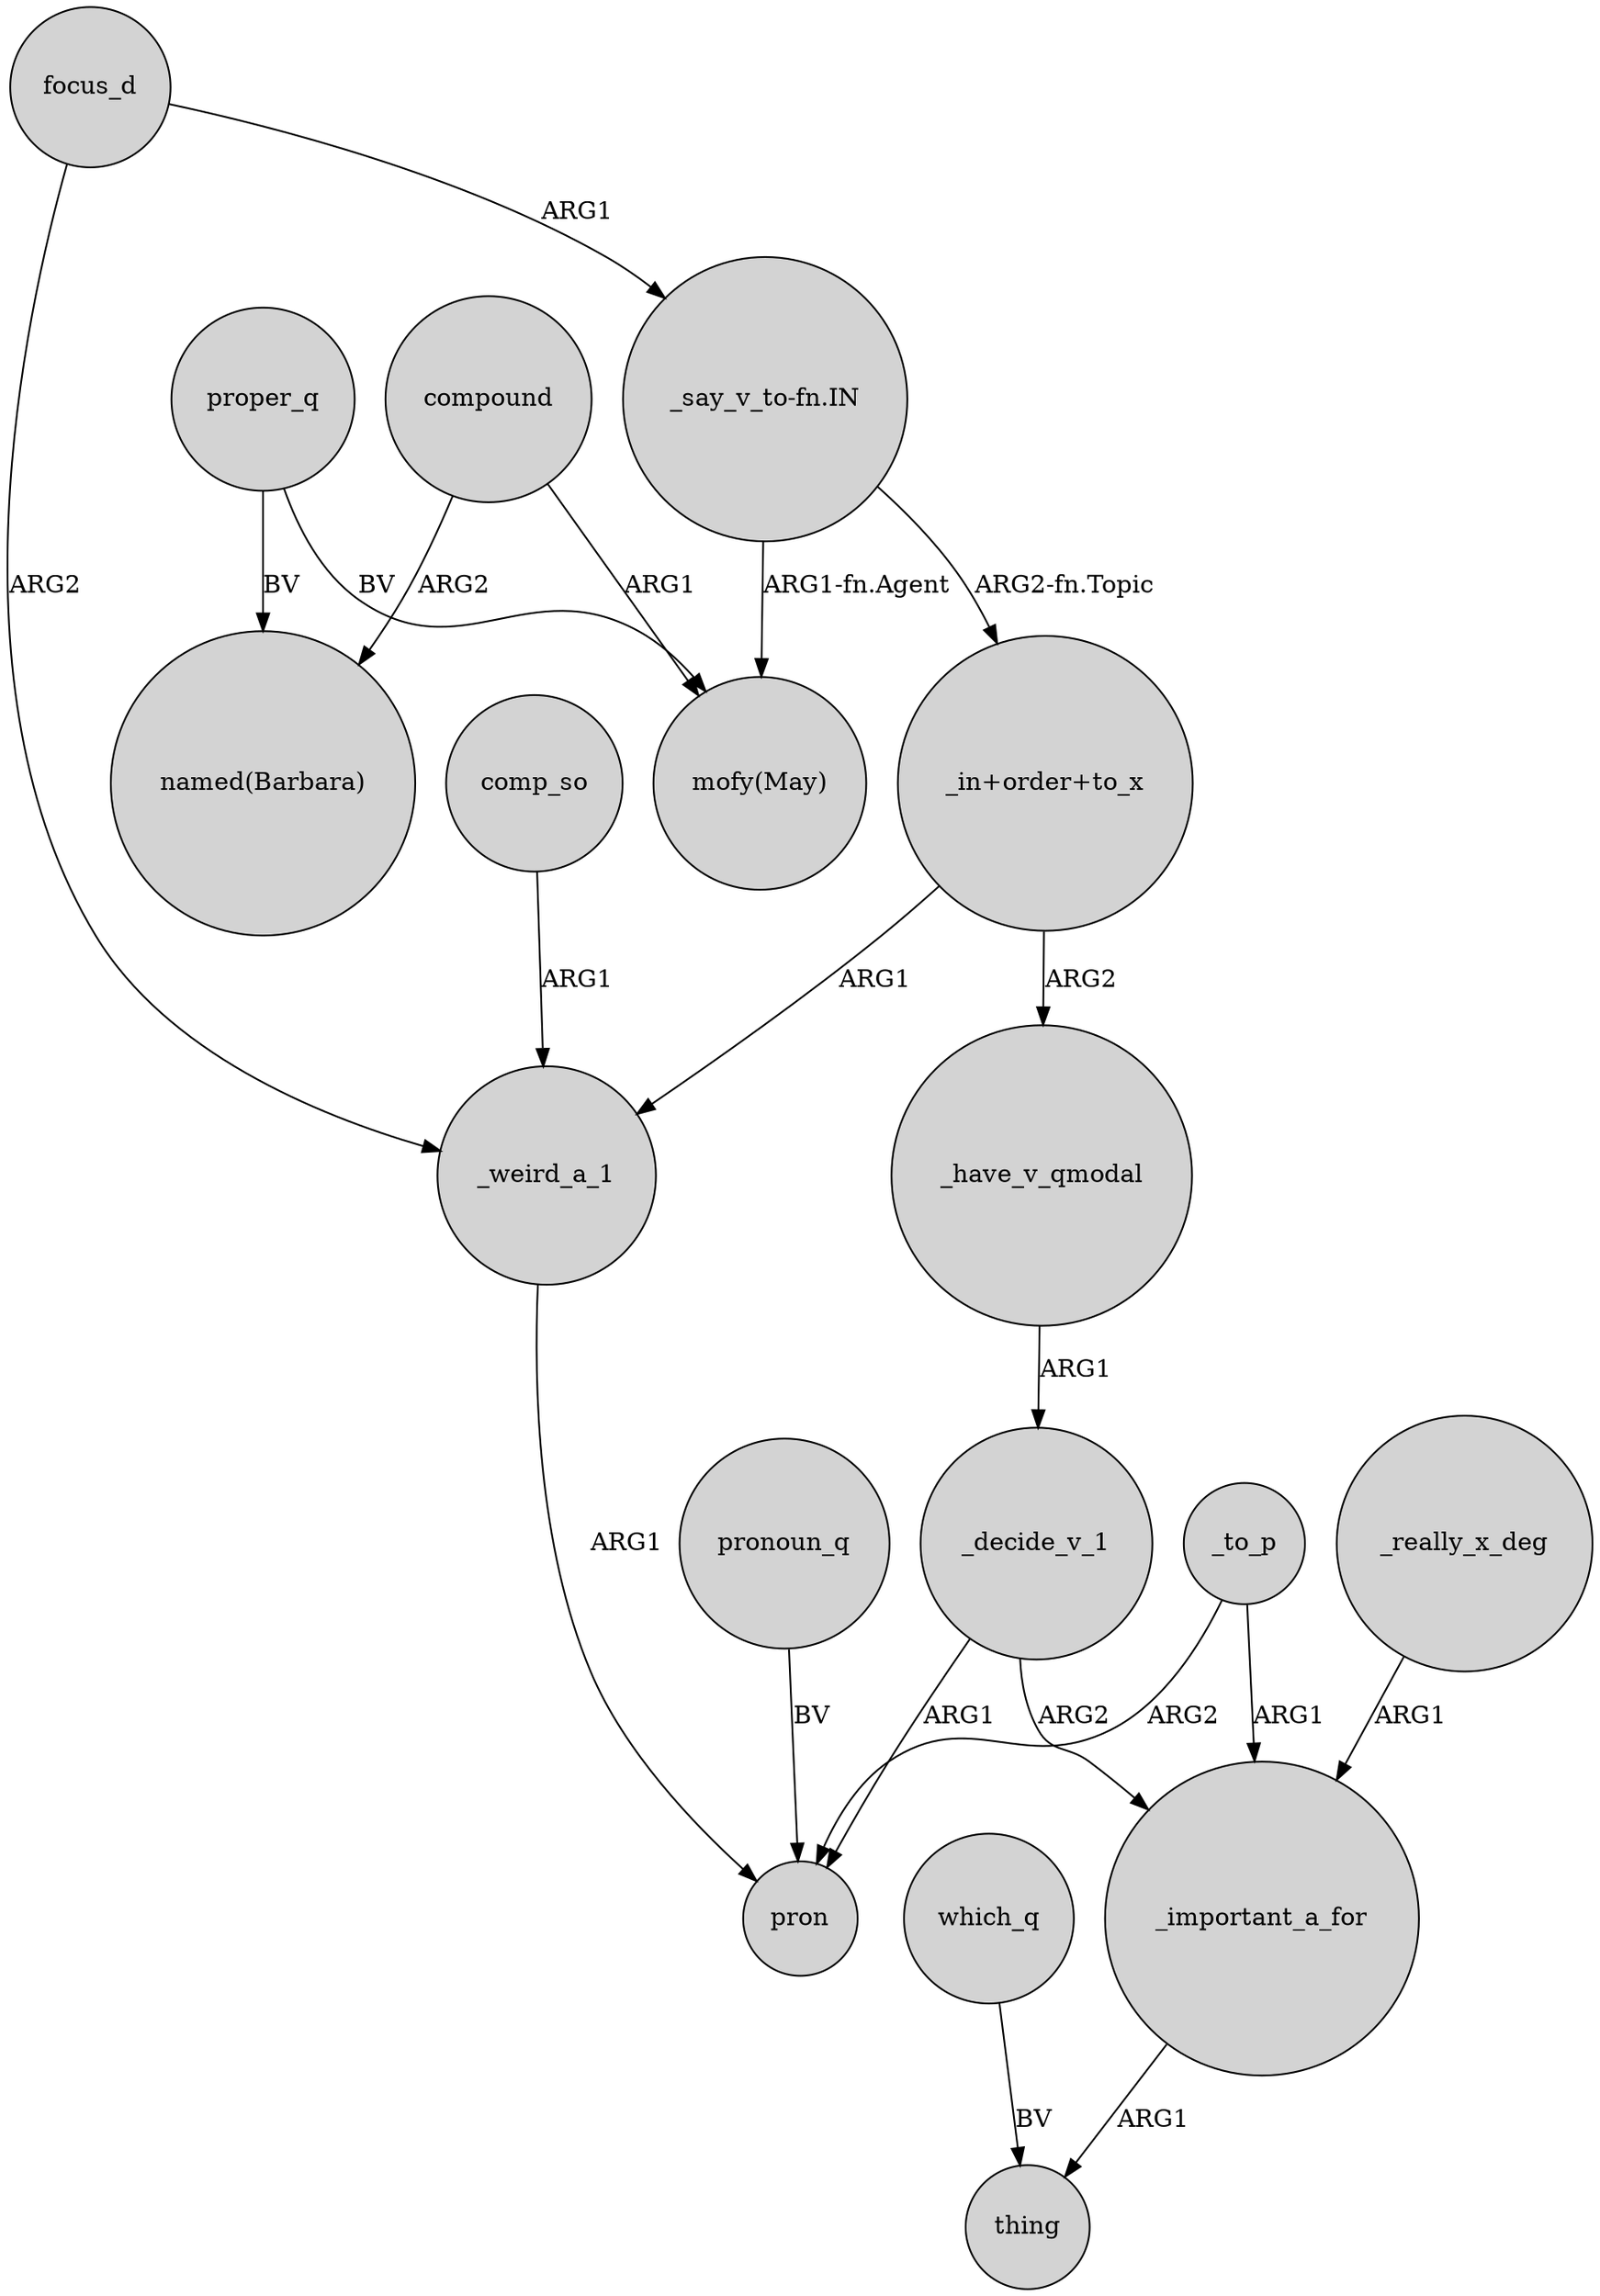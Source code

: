 digraph {
	node [shape=circle style=filled]
	_decide_v_1 -> _important_a_for [label=ARG2]
	_to_p -> _important_a_for [label=ARG1]
	comp_so -> _weird_a_1 [label=ARG1]
	_really_x_deg -> _important_a_for [label=ARG1]
	proper_q -> "mofy(May)" [label=BV]
	proper_q -> "named(Barbara)" [label=BV]
	"_say_v_to-fn.IN" -> "_in+order+to_x" [label="ARG2-fn.Topic"]
	_have_v_qmodal -> _decide_v_1 [label=ARG1]
	"_in+order+to_x" -> _weird_a_1 [label=ARG1]
	focus_d -> _weird_a_1 [label=ARG2]
	_weird_a_1 -> pron [label=ARG1]
	pronoun_q -> pron [label=BV]
	"_in+order+to_x" -> _have_v_qmodal [label=ARG2]
	"_say_v_to-fn.IN" -> "mofy(May)" [label="ARG1-fn.Agent"]
	_important_a_for -> thing [label=ARG1]
	compound -> "mofy(May)" [label=ARG1]
	compound -> "named(Barbara)" [label=ARG2]
	_decide_v_1 -> pron [label=ARG1]
	_to_p -> pron [label=ARG2]
	focus_d -> "_say_v_to-fn.IN" [label=ARG1]
	which_q -> thing [label=BV]
}
